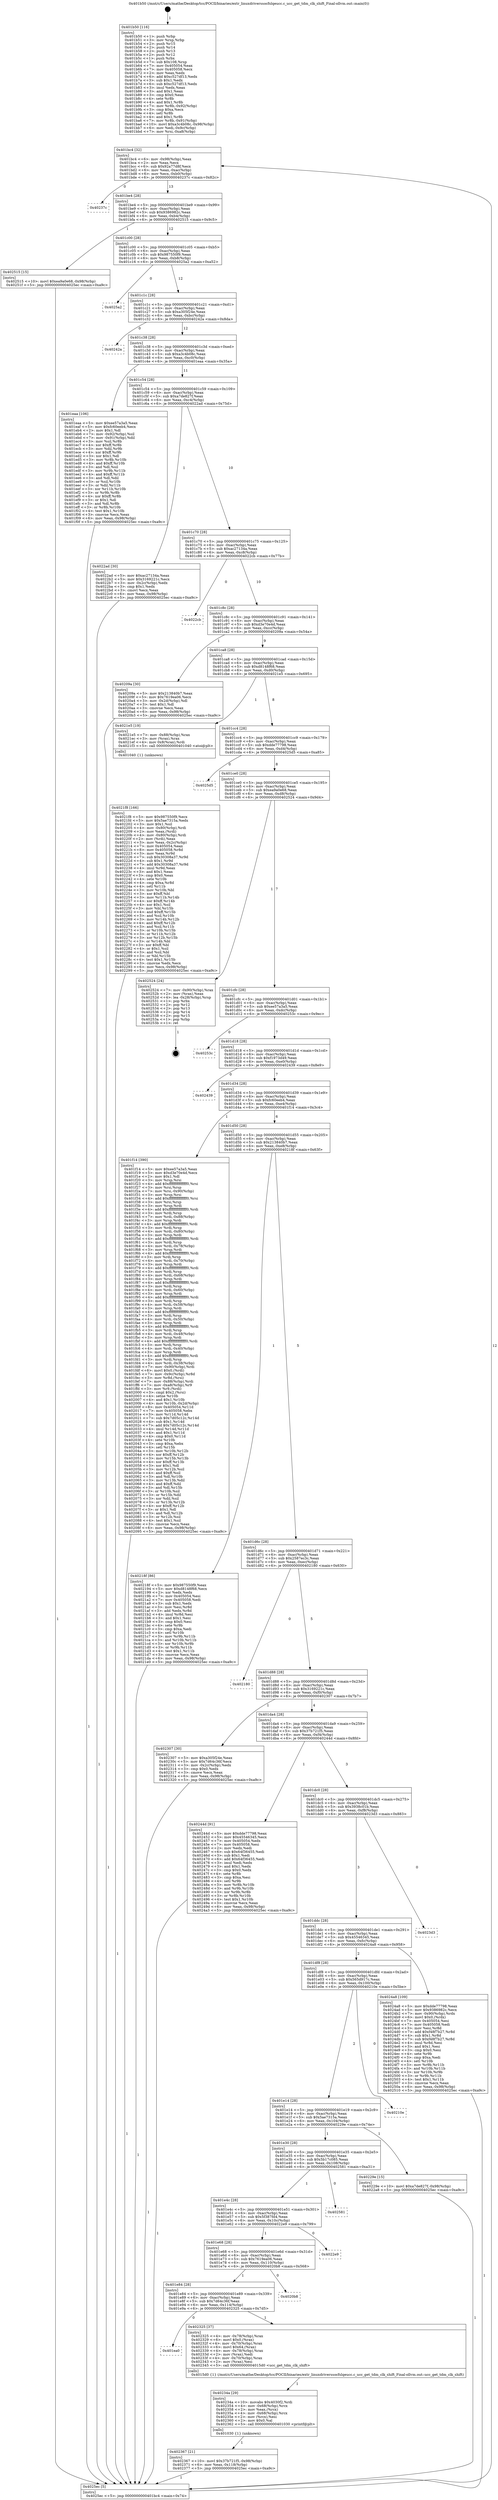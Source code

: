 digraph "0x401b50" {
  label = "0x401b50 (/mnt/c/Users/mathe/Desktop/tcc/POCII/binaries/extr_linuxdriverssocfslqeucc.c_ucc_get_tdm_clk_shift_Final-ollvm.out::main(0))"
  labelloc = "t"
  node[shape=record]

  Entry [label="",width=0.3,height=0.3,shape=circle,fillcolor=black,style=filled]
  "0x401bc4" [label="{
     0x401bc4 [32]\l
     | [instrs]\l
     &nbsp;&nbsp;0x401bc4 \<+6\>: mov -0x98(%rbp),%eax\l
     &nbsp;&nbsp;0x401bca \<+2\>: mov %eax,%ecx\l
     &nbsp;&nbsp;0x401bcc \<+6\>: sub $0x92a77d8f,%ecx\l
     &nbsp;&nbsp;0x401bd2 \<+6\>: mov %eax,-0xac(%rbp)\l
     &nbsp;&nbsp;0x401bd8 \<+6\>: mov %ecx,-0xb0(%rbp)\l
     &nbsp;&nbsp;0x401bde \<+6\>: je 000000000040237c \<main+0x82c\>\l
  }"]
  "0x40237c" [label="{
     0x40237c\l
  }", style=dashed]
  "0x401be4" [label="{
     0x401be4 [28]\l
     | [instrs]\l
     &nbsp;&nbsp;0x401be4 \<+5\>: jmp 0000000000401be9 \<main+0x99\>\l
     &nbsp;&nbsp;0x401be9 \<+6\>: mov -0xac(%rbp),%eax\l
     &nbsp;&nbsp;0x401bef \<+5\>: sub $0x9386982c,%eax\l
     &nbsp;&nbsp;0x401bf4 \<+6\>: mov %eax,-0xb4(%rbp)\l
     &nbsp;&nbsp;0x401bfa \<+6\>: je 0000000000402515 \<main+0x9c5\>\l
  }"]
  Exit [label="",width=0.3,height=0.3,shape=circle,fillcolor=black,style=filled,peripheries=2]
  "0x402515" [label="{
     0x402515 [15]\l
     | [instrs]\l
     &nbsp;&nbsp;0x402515 \<+10\>: movl $0xea9a0e68,-0x98(%rbp)\l
     &nbsp;&nbsp;0x40251f \<+5\>: jmp 00000000004025ec \<main+0xa9c\>\l
  }"]
  "0x401c00" [label="{
     0x401c00 [28]\l
     | [instrs]\l
     &nbsp;&nbsp;0x401c00 \<+5\>: jmp 0000000000401c05 \<main+0xb5\>\l
     &nbsp;&nbsp;0x401c05 \<+6\>: mov -0xac(%rbp),%eax\l
     &nbsp;&nbsp;0x401c0b \<+5\>: sub $0x987550f9,%eax\l
     &nbsp;&nbsp;0x401c10 \<+6\>: mov %eax,-0xb8(%rbp)\l
     &nbsp;&nbsp;0x401c16 \<+6\>: je 00000000004025a2 \<main+0xa52\>\l
  }"]
  "0x402367" [label="{
     0x402367 [21]\l
     | [instrs]\l
     &nbsp;&nbsp;0x402367 \<+10\>: movl $0x37b721f5,-0x98(%rbp)\l
     &nbsp;&nbsp;0x402371 \<+6\>: mov %eax,-0x118(%rbp)\l
     &nbsp;&nbsp;0x402377 \<+5\>: jmp 00000000004025ec \<main+0xa9c\>\l
  }"]
  "0x4025a2" [label="{
     0x4025a2\l
  }", style=dashed]
  "0x401c1c" [label="{
     0x401c1c [28]\l
     | [instrs]\l
     &nbsp;&nbsp;0x401c1c \<+5\>: jmp 0000000000401c21 \<main+0xd1\>\l
     &nbsp;&nbsp;0x401c21 \<+6\>: mov -0xac(%rbp),%eax\l
     &nbsp;&nbsp;0x401c27 \<+5\>: sub $0xa305f24e,%eax\l
     &nbsp;&nbsp;0x401c2c \<+6\>: mov %eax,-0xbc(%rbp)\l
     &nbsp;&nbsp;0x401c32 \<+6\>: je 000000000040242a \<main+0x8da\>\l
  }"]
  "0x40234a" [label="{
     0x40234a [29]\l
     | [instrs]\l
     &nbsp;&nbsp;0x40234a \<+10\>: movabs $0x4030f2,%rdi\l
     &nbsp;&nbsp;0x402354 \<+4\>: mov -0x68(%rbp),%rcx\l
     &nbsp;&nbsp;0x402358 \<+2\>: mov %eax,(%rcx)\l
     &nbsp;&nbsp;0x40235a \<+4\>: mov -0x68(%rbp),%rcx\l
     &nbsp;&nbsp;0x40235e \<+2\>: mov (%rcx),%esi\l
     &nbsp;&nbsp;0x402360 \<+2\>: mov $0x0,%al\l
     &nbsp;&nbsp;0x402362 \<+5\>: call 0000000000401030 \<printf@plt\>\l
     | [calls]\l
     &nbsp;&nbsp;0x401030 \{1\} (unknown)\l
  }"]
  "0x40242a" [label="{
     0x40242a\l
  }", style=dashed]
  "0x401c38" [label="{
     0x401c38 [28]\l
     | [instrs]\l
     &nbsp;&nbsp;0x401c38 \<+5\>: jmp 0000000000401c3d \<main+0xed\>\l
     &nbsp;&nbsp;0x401c3d \<+6\>: mov -0xac(%rbp),%eax\l
     &nbsp;&nbsp;0x401c43 \<+5\>: sub $0xa3c4b08c,%eax\l
     &nbsp;&nbsp;0x401c48 \<+6\>: mov %eax,-0xc0(%rbp)\l
     &nbsp;&nbsp;0x401c4e \<+6\>: je 0000000000401eaa \<main+0x35a\>\l
  }"]
  "0x401ea0" [label="{
     0x401ea0\l
  }", style=dashed]
  "0x401eaa" [label="{
     0x401eaa [106]\l
     | [instrs]\l
     &nbsp;&nbsp;0x401eaa \<+5\>: mov $0xee57a3a5,%eax\l
     &nbsp;&nbsp;0x401eaf \<+5\>: mov $0xfc60eeb4,%ecx\l
     &nbsp;&nbsp;0x401eb4 \<+2\>: mov $0x1,%dl\l
     &nbsp;&nbsp;0x401eb6 \<+7\>: mov -0x92(%rbp),%sil\l
     &nbsp;&nbsp;0x401ebd \<+7\>: mov -0x91(%rbp),%dil\l
     &nbsp;&nbsp;0x401ec4 \<+3\>: mov %sil,%r8b\l
     &nbsp;&nbsp;0x401ec7 \<+4\>: xor $0xff,%r8b\l
     &nbsp;&nbsp;0x401ecb \<+3\>: mov %dil,%r9b\l
     &nbsp;&nbsp;0x401ece \<+4\>: xor $0xff,%r9b\l
     &nbsp;&nbsp;0x401ed2 \<+3\>: xor $0x1,%dl\l
     &nbsp;&nbsp;0x401ed5 \<+3\>: mov %r8b,%r10b\l
     &nbsp;&nbsp;0x401ed8 \<+4\>: and $0xff,%r10b\l
     &nbsp;&nbsp;0x401edc \<+3\>: and %dl,%sil\l
     &nbsp;&nbsp;0x401edf \<+3\>: mov %r9b,%r11b\l
     &nbsp;&nbsp;0x401ee2 \<+4\>: and $0xff,%r11b\l
     &nbsp;&nbsp;0x401ee6 \<+3\>: and %dl,%dil\l
     &nbsp;&nbsp;0x401ee9 \<+3\>: or %sil,%r10b\l
     &nbsp;&nbsp;0x401eec \<+3\>: or %dil,%r11b\l
     &nbsp;&nbsp;0x401eef \<+3\>: xor %r11b,%r10b\l
     &nbsp;&nbsp;0x401ef2 \<+3\>: or %r9b,%r8b\l
     &nbsp;&nbsp;0x401ef5 \<+4\>: xor $0xff,%r8b\l
     &nbsp;&nbsp;0x401ef9 \<+3\>: or $0x1,%dl\l
     &nbsp;&nbsp;0x401efc \<+3\>: and %dl,%r8b\l
     &nbsp;&nbsp;0x401eff \<+3\>: or %r8b,%r10b\l
     &nbsp;&nbsp;0x401f02 \<+4\>: test $0x1,%r10b\l
     &nbsp;&nbsp;0x401f06 \<+3\>: cmovne %ecx,%eax\l
     &nbsp;&nbsp;0x401f09 \<+6\>: mov %eax,-0x98(%rbp)\l
     &nbsp;&nbsp;0x401f0f \<+5\>: jmp 00000000004025ec \<main+0xa9c\>\l
  }"]
  "0x401c54" [label="{
     0x401c54 [28]\l
     | [instrs]\l
     &nbsp;&nbsp;0x401c54 \<+5\>: jmp 0000000000401c59 \<main+0x109\>\l
     &nbsp;&nbsp;0x401c59 \<+6\>: mov -0xac(%rbp),%eax\l
     &nbsp;&nbsp;0x401c5f \<+5\>: sub $0xa7de827f,%eax\l
     &nbsp;&nbsp;0x401c64 \<+6\>: mov %eax,-0xc4(%rbp)\l
     &nbsp;&nbsp;0x401c6a \<+6\>: je 00000000004022ad \<main+0x75d\>\l
  }"]
  "0x4025ec" [label="{
     0x4025ec [5]\l
     | [instrs]\l
     &nbsp;&nbsp;0x4025ec \<+5\>: jmp 0000000000401bc4 \<main+0x74\>\l
  }"]
  "0x401b50" [label="{
     0x401b50 [116]\l
     | [instrs]\l
     &nbsp;&nbsp;0x401b50 \<+1\>: push %rbp\l
     &nbsp;&nbsp;0x401b51 \<+3\>: mov %rsp,%rbp\l
     &nbsp;&nbsp;0x401b54 \<+2\>: push %r15\l
     &nbsp;&nbsp;0x401b56 \<+2\>: push %r14\l
     &nbsp;&nbsp;0x401b58 \<+2\>: push %r13\l
     &nbsp;&nbsp;0x401b5a \<+2\>: push %r12\l
     &nbsp;&nbsp;0x401b5c \<+1\>: push %rbx\l
     &nbsp;&nbsp;0x401b5d \<+7\>: sub $0x108,%rsp\l
     &nbsp;&nbsp;0x401b64 \<+7\>: mov 0x405054,%eax\l
     &nbsp;&nbsp;0x401b6b \<+7\>: mov 0x405058,%ecx\l
     &nbsp;&nbsp;0x401b72 \<+2\>: mov %eax,%edx\l
     &nbsp;&nbsp;0x401b74 \<+6\>: add $0xc527df13,%edx\l
     &nbsp;&nbsp;0x401b7a \<+3\>: sub $0x1,%edx\l
     &nbsp;&nbsp;0x401b7d \<+6\>: sub $0xc527df13,%edx\l
     &nbsp;&nbsp;0x401b83 \<+3\>: imul %edx,%eax\l
     &nbsp;&nbsp;0x401b86 \<+3\>: and $0x1,%eax\l
     &nbsp;&nbsp;0x401b89 \<+3\>: cmp $0x0,%eax\l
     &nbsp;&nbsp;0x401b8c \<+4\>: sete %r8b\l
     &nbsp;&nbsp;0x401b90 \<+4\>: and $0x1,%r8b\l
     &nbsp;&nbsp;0x401b94 \<+7\>: mov %r8b,-0x92(%rbp)\l
     &nbsp;&nbsp;0x401b9b \<+3\>: cmp $0xa,%ecx\l
     &nbsp;&nbsp;0x401b9e \<+4\>: setl %r8b\l
     &nbsp;&nbsp;0x401ba2 \<+4\>: and $0x1,%r8b\l
     &nbsp;&nbsp;0x401ba6 \<+7\>: mov %r8b,-0x91(%rbp)\l
     &nbsp;&nbsp;0x401bad \<+10\>: movl $0xa3c4b08c,-0x98(%rbp)\l
     &nbsp;&nbsp;0x401bb7 \<+6\>: mov %edi,-0x9c(%rbp)\l
     &nbsp;&nbsp;0x401bbd \<+7\>: mov %rsi,-0xa8(%rbp)\l
  }"]
  "0x402325" [label="{
     0x402325 [37]\l
     | [instrs]\l
     &nbsp;&nbsp;0x402325 \<+4\>: mov -0x78(%rbp),%rax\l
     &nbsp;&nbsp;0x402329 \<+6\>: movl $0x0,(%rax)\l
     &nbsp;&nbsp;0x40232f \<+4\>: mov -0x70(%rbp),%rax\l
     &nbsp;&nbsp;0x402333 \<+6\>: movl $0x64,(%rax)\l
     &nbsp;&nbsp;0x402339 \<+4\>: mov -0x78(%rbp),%rax\l
     &nbsp;&nbsp;0x40233d \<+2\>: mov (%rax),%edi\l
     &nbsp;&nbsp;0x40233f \<+4\>: mov -0x70(%rbp),%rax\l
     &nbsp;&nbsp;0x402343 \<+2\>: mov (%rax),%esi\l
     &nbsp;&nbsp;0x402345 \<+5\>: call 00000000004015d0 \<ucc_get_tdm_clk_shift\>\l
     | [calls]\l
     &nbsp;&nbsp;0x4015d0 \{1\} (/mnt/c/Users/mathe/Desktop/tcc/POCII/binaries/extr_linuxdriverssocfslqeucc.c_ucc_get_tdm_clk_shift_Final-ollvm.out::ucc_get_tdm_clk_shift)\l
  }"]
  "0x4022ad" [label="{
     0x4022ad [30]\l
     | [instrs]\l
     &nbsp;&nbsp;0x4022ad \<+5\>: mov $0xac27134a,%eax\l
     &nbsp;&nbsp;0x4022b2 \<+5\>: mov $0x3169221c,%ecx\l
     &nbsp;&nbsp;0x4022b7 \<+3\>: mov -0x2c(%rbp),%edx\l
     &nbsp;&nbsp;0x4022ba \<+3\>: cmp $0x1,%edx\l
     &nbsp;&nbsp;0x4022bd \<+3\>: cmovl %ecx,%eax\l
     &nbsp;&nbsp;0x4022c0 \<+6\>: mov %eax,-0x98(%rbp)\l
     &nbsp;&nbsp;0x4022c6 \<+5\>: jmp 00000000004025ec \<main+0xa9c\>\l
  }"]
  "0x401c70" [label="{
     0x401c70 [28]\l
     | [instrs]\l
     &nbsp;&nbsp;0x401c70 \<+5\>: jmp 0000000000401c75 \<main+0x125\>\l
     &nbsp;&nbsp;0x401c75 \<+6\>: mov -0xac(%rbp),%eax\l
     &nbsp;&nbsp;0x401c7b \<+5\>: sub $0xac27134a,%eax\l
     &nbsp;&nbsp;0x401c80 \<+6\>: mov %eax,-0xc8(%rbp)\l
     &nbsp;&nbsp;0x401c86 \<+6\>: je 00000000004022cb \<main+0x77b\>\l
  }"]
  "0x401e84" [label="{
     0x401e84 [28]\l
     | [instrs]\l
     &nbsp;&nbsp;0x401e84 \<+5\>: jmp 0000000000401e89 \<main+0x339\>\l
     &nbsp;&nbsp;0x401e89 \<+6\>: mov -0xac(%rbp),%eax\l
     &nbsp;&nbsp;0x401e8f \<+5\>: sub $0x7d64c36f,%eax\l
     &nbsp;&nbsp;0x401e94 \<+6\>: mov %eax,-0x114(%rbp)\l
     &nbsp;&nbsp;0x401e9a \<+6\>: je 0000000000402325 \<main+0x7d5\>\l
  }"]
  "0x4022cb" [label="{
     0x4022cb\l
  }", style=dashed]
  "0x401c8c" [label="{
     0x401c8c [28]\l
     | [instrs]\l
     &nbsp;&nbsp;0x401c8c \<+5\>: jmp 0000000000401c91 \<main+0x141\>\l
     &nbsp;&nbsp;0x401c91 \<+6\>: mov -0xac(%rbp),%eax\l
     &nbsp;&nbsp;0x401c97 \<+5\>: sub $0xd3e70e4d,%eax\l
     &nbsp;&nbsp;0x401c9c \<+6\>: mov %eax,-0xcc(%rbp)\l
     &nbsp;&nbsp;0x401ca2 \<+6\>: je 000000000040209a \<main+0x54a\>\l
  }"]
  "0x4020b8" [label="{
     0x4020b8\l
  }", style=dashed]
  "0x40209a" [label="{
     0x40209a [30]\l
     | [instrs]\l
     &nbsp;&nbsp;0x40209a \<+5\>: mov $0x213840b7,%eax\l
     &nbsp;&nbsp;0x40209f \<+5\>: mov $0x7619ea06,%ecx\l
     &nbsp;&nbsp;0x4020a4 \<+3\>: mov -0x2d(%rbp),%dl\l
     &nbsp;&nbsp;0x4020a7 \<+3\>: test $0x1,%dl\l
     &nbsp;&nbsp;0x4020aa \<+3\>: cmovne %ecx,%eax\l
     &nbsp;&nbsp;0x4020ad \<+6\>: mov %eax,-0x98(%rbp)\l
     &nbsp;&nbsp;0x4020b3 \<+5\>: jmp 00000000004025ec \<main+0xa9c\>\l
  }"]
  "0x401ca8" [label="{
     0x401ca8 [28]\l
     | [instrs]\l
     &nbsp;&nbsp;0x401ca8 \<+5\>: jmp 0000000000401cad \<main+0x15d\>\l
     &nbsp;&nbsp;0x401cad \<+6\>: mov -0xac(%rbp),%eax\l
     &nbsp;&nbsp;0x401cb3 \<+5\>: sub $0xd8148f68,%eax\l
     &nbsp;&nbsp;0x401cb8 \<+6\>: mov %eax,-0xd0(%rbp)\l
     &nbsp;&nbsp;0x401cbe \<+6\>: je 00000000004021e5 \<main+0x695\>\l
  }"]
  "0x401e68" [label="{
     0x401e68 [28]\l
     | [instrs]\l
     &nbsp;&nbsp;0x401e68 \<+5\>: jmp 0000000000401e6d \<main+0x31d\>\l
     &nbsp;&nbsp;0x401e6d \<+6\>: mov -0xac(%rbp),%eax\l
     &nbsp;&nbsp;0x401e73 \<+5\>: sub $0x7619ea06,%eax\l
     &nbsp;&nbsp;0x401e78 \<+6\>: mov %eax,-0x110(%rbp)\l
     &nbsp;&nbsp;0x401e7e \<+6\>: je 00000000004020b8 \<main+0x568\>\l
  }"]
  "0x4021e5" [label="{
     0x4021e5 [19]\l
     | [instrs]\l
     &nbsp;&nbsp;0x4021e5 \<+7\>: mov -0x88(%rbp),%rax\l
     &nbsp;&nbsp;0x4021ec \<+3\>: mov (%rax),%rax\l
     &nbsp;&nbsp;0x4021ef \<+4\>: mov 0x8(%rax),%rdi\l
     &nbsp;&nbsp;0x4021f3 \<+5\>: call 0000000000401040 \<atoi@plt\>\l
     | [calls]\l
     &nbsp;&nbsp;0x401040 \{1\} (unknown)\l
  }"]
  "0x401cc4" [label="{
     0x401cc4 [28]\l
     | [instrs]\l
     &nbsp;&nbsp;0x401cc4 \<+5\>: jmp 0000000000401cc9 \<main+0x179\>\l
     &nbsp;&nbsp;0x401cc9 \<+6\>: mov -0xac(%rbp),%eax\l
     &nbsp;&nbsp;0x401ccf \<+5\>: sub $0xdde77798,%eax\l
     &nbsp;&nbsp;0x401cd4 \<+6\>: mov %eax,-0xd4(%rbp)\l
     &nbsp;&nbsp;0x401cda \<+6\>: je 00000000004025d5 \<main+0xa85\>\l
  }"]
  "0x4022e9" [label="{
     0x4022e9\l
  }", style=dashed]
  "0x4025d5" [label="{
     0x4025d5\l
  }", style=dashed]
  "0x401ce0" [label="{
     0x401ce0 [28]\l
     | [instrs]\l
     &nbsp;&nbsp;0x401ce0 \<+5\>: jmp 0000000000401ce5 \<main+0x195\>\l
     &nbsp;&nbsp;0x401ce5 \<+6\>: mov -0xac(%rbp),%eax\l
     &nbsp;&nbsp;0x401ceb \<+5\>: sub $0xea9a0e68,%eax\l
     &nbsp;&nbsp;0x401cf0 \<+6\>: mov %eax,-0xd8(%rbp)\l
     &nbsp;&nbsp;0x401cf6 \<+6\>: je 0000000000402524 \<main+0x9d4\>\l
  }"]
  "0x401e4c" [label="{
     0x401e4c [28]\l
     | [instrs]\l
     &nbsp;&nbsp;0x401e4c \<+5\>: jmp 0000000000401e51 \<main+0x301\>\l
     &nbsp;&nbsp;0x401e51 \<+6\>: mov -0xac(%rbp),%eax\l
     &nbsp;&nbsp;0x401e57 \<+5\>: sub $0x5f387fd4,%eax\l
     &nbsp;&nbsp;0x401e5c \<+6\>: mov %eax,-0x10c(%rbp)\l
     &nbsp;&nbsp;0x401e62 \<+6\>: je 00000000004022e9 \<main+0x799\>\l
  }"]
  "0x402524" [label="{
     0x402524 [24]\l
     | [instrs]\l
     &nbsp;&nbsp;0x402524 \<+7\>: mov -0x90(%rbp),%rax\l
     &nbsp;&nbsp;0x40252b \<+2\>: mov (%rax),%eax\l
     &nbsp;&nbsp;0x40252d \<+4\>: lea -0x28(%rbp),%rsp\l
     &nbsp;&nbsp;0x402531 \<+1\>: pop %rbx\l
     &nbsp;&nbsp;0x402532 \<+2\>: pop %r12\l
     &nbsp;&nbsp;0x402534 \<+2\>: pop %r13\l
     &nbsp;&nbsp;0x402536 \<+2\>: pop %r14\l
     &nbsp;&nbsp;0x402538 \<+2\>: pop %r15\l
     &nbsp;&nbsp;0x40253a \<+1\>: pop %rbp\l
     &nbsp;&nbsp;0x40253b \<+1\>: ret\l
  }"]
  "0x401cfc" [label="{
     0x401cfc [28]\l
     | [instrs]\l
     &nbsp;&nbsp;0x401cfc \<+5\>: jmp 0000000000401d01 \<main+0x1b1\>\l
     &nbsp;&nbsp;0x401d01 \<+6\>: mov -0xac(%rbp),%eax\l
     &nbsp;&nbsp;0x401d07 \<+5\>: sub $0xee57a3a5,%eax\l
     &nbsp;&nbsp;0x401d0c \<+6\>: mov %eax,-0xdc(%rbp)\l
     &nbsp;&nbsp;0x401d12 \<+6\>: je 000000000040253c \<main+0x9ec\>\l
  }"]
  "0x402581" [label="{
     0x402581\l
  }", style=dashed]
  "0x40253c" [label="{
     0x40253c\l
  }", style=dashed]
  "0x401d18" [label="{
     0x401d18 [28]\l
     | [instrs]\l
     &nbsp;&nbsp;0x401d18 \<+5\>: jmp 0000000000401d1d \<main+0x1cd\>\l
     &nbsp;&nbsp;0x401d1d \<+6\>: mov -0xac(%rbp),%eax\l
     &nbsp;&nbsp;0x401d23 \<+5\>: sub $0xf1973d49,%eax\l
     &nbsp;&nbsp;0x401d28 \<+6\>: mov %eax,-0xe0(%rbp)\l
     &nbsp;&nbsp;0x401d2e \<+6\>: je 0000000000402439 \<main+0x8e9\>\l
  }"]
  "0x401e30" [label="{
     0x401e30 [28]\l
     | [instrs]\l
     &nbsp;&nbsp;0x401e30 \<+5\>: jmp 0000000000401e35 \<main+0x2e5\>\l
     &nbsp;&nbsp;0x401e35 \<+6\>: mov -0xac(%rbp),%eax\l
     &nbsp;&nbsp;0x401e3b \<+5\>: sub $0x5b17c085,%eax\l
     &nbsp;&nbsp;0x401e40 \<+6\>: mov %eax,-0x108(%rbp)\l
     &nbsp;&nbsp;0x401e46 \<+6\>: je 0000000000402581 \<main+0xa31\>\l
  }"]
  "0x402439" [label="{
     0x402439\l
  }", style=dashed]
  "0x401d34" [label="{
     0x401d34 [28]\l
     | [instrs]\l
     &nbsp;&nbsp;0x401d34 \<+5\>: jmp 0000000000401d39 \<main+0x1e9\>\l
     &nbsp;&nbsp;0x401d39 \<+6\>: mov -0xac(%rbp),%eax\l
     &nbsp;&nbsp;0x401d3f \<+5\>: sub $0xfc60eeb4,%eax\l
     &nbsp;&nbsp;0x401d44 \<+6\>: mov %eax,-0xe4(%rbp)\l
     &nbsp;&nbsp;0x401d4a \<+6\>: je 0000000000401f14 \<main+0x3c4\>\l
  }"]
  "0x40229e" [label="{
     0x40229e [15]\l
     | [instrs]\l
     &nbsp;&nbsp;0x40229e \<+10\>: movl $0xa7de827f,-0x98(%rbp)\l
     &nbsp;&nbsp;0x4022a8 \<+5\>: jmp 00000000004025ec \<main+0xa9c\>\l
  }"]
  "0x401f14" [label="{
     0x401f14 [390]\l
     | [instrs]\l
     &nbsp;&nbsp;0x401f14 \<+5\>: mov $0xee57a3a5,%eax\l
     &nbsp;&nbsp;0x401f19 \<+5\>: mov $0xd3e70e4d,%ecx\l
     &nbsp;&nbsp;0x401f1e \<+2\>: mov $0x1,%dl\l
     &nbsp;&nbsp;0x401f20 \<+3\>: mov %rsp,%rsi\l
     &nbsp;&nbsp;0x401f23 \<+4\>: add $0xfffffffffffffff0,%rsi\l
     &nbsp;&nbsp;0x401f27 \<+3\>: mov %rsi,%rsp\l
     &nbsp;&nbsp;0x401f2a \<+7\>: mov %rsi,-0x90(%rbp)\l
     &nbsp;&nbsp;0x401f31 \<+3\>: mov %rsp,%rsi\l
     &nbsp;&nbsp;0x401f34 \<+4\>: add $0xfffffffffffffff0,%rsi\l
     &nbsp;&nbsp;0x401f38 \<+3\>: mov %rsi,%rsp\l
     &nbsp;&nbsp;0x401f3b \<+3\>: mov %rsp,%rdi\l
     &nbsp;&nbsp;0x401f3e \<+4\>: add $0xfffffffffffffff0,%rdi\l
     &nbsp;&nbsp;0x401f42 \<+3\>: mov %rdi,%rsp\l
     &nbsp;&nbsp;0x401f45 \<+7\>: mov %rdi,-0x88(%rbp)\l
     &nbsp;&nbsp;0x401f4c \<+3\>: mov %rsp,%rdi\l
     &nbsp;&nbsp;0x401f4f \<+4\>: add $0xfffffffffffffff0,%rdi\l
     &nbsp;&nbsp;0x401f53 \<+3\>: mov %rdi,%rsp\l
     &nbsp;&nbsp;0x401f56 \<+4\>: mov %rdi,-0x80(%rbp)\l
     &nbsp;&nbsp;0x401f5a \<+3\>: mov %rsp,%rdi\l
     &nbsp;&nbsp;0x401f5d \<+4\>: add $0xfffffffffffffff0,%rdi\l
     &nbsp;&nbsp;0x401f61 \<+3\>: mov %rdi,%rsp\l
     &nbsp;&nbsp;0x401f64 \<+4\>: mov %rdi,-0x78(%rbp)\l
     &nbsp;&nbsp;0x401f68 \<+3\>: mov %rsp,%rdi\l
     &nbsp;&nbsp;0x401f6b \<+4\>: add $0xfffffffffffffff0,%rdi\l
     &nbsp;&nbsp;0x401f6f \<+3\>: mov %rdi,%rsp\l
     &nbsp;&nbsp;0x401f72 \<+4\>: mov %rdi,-0x70(%rbp)\l
     &nbsp;&nbsp;0x401f76 \<+3\>: mov %rsp,%rdi\l
     &nbsp;&nbsp;0x401f79 \<+4\>: add $0xfffffffffffffff0,%rdi\l
     &nbsp;&nbsp;0x401f7d \<+3\>: mov %rdi,%rsp\l
     &nbsp;&nbsp;0x401f80 \<+4\>: mov %rdi,-0x68(%rbp)\l
     &nbsp;&nbsp;0x401f84 \<+3\>: mov %rsp,%rdi\l
     &nbsp;&nbsp;0x401f87 \<+4\>: add $0xfffffffffffffff0,%rdi\l
     &nbsp;&nbsp;0x401f8b \<+3\>: mov %rdi,%rsp\l
     &nbsp;&nbsp;0x401f8e \<+4\>: mov %rdi,-0x60(%rbp)\l
     &nbsp;&nbsp;0x401f92 \<+3\>: mov %rsp,%rdi\l
     &nbsp;&nbsp;0x401f95 \<+4\>: add $0xfffffffffffffff0,%rdi\l
     &nbsp;&nbsp;0x401f99 \<+3\>: mov %rdi,%rsp\l
     &nbsp;&nbsp;0x401f9c \<+4\>: mov %rdi,-0x58(%rbp)\l
     &nbsp;&nbsp;0x401fa0 \<+3\>: mov %rsp,%rdi\l
     &nbsp;&nbsp;0x401fa3 \<+4\>: add $0xfffffffffffffff0,%rdi\l
     &nbsp;&nbsp;0x401fa7 \<+3\>: mov %rdi,%rsp\l
     &nbsp;&nbsp;0x401faa \<+4\>: mov %rdi,-0x50(%rbp)\l
     &nbsp;&nbsp;0x401fae \<+3\>: mov %rsp,%rdi\l
     &nbsp;&nbsp;0x401fb1 \<+4\>: add $0xfffffffffffffff0,%rdi\l
     &nbsp;&nbsp;0x401fb5 \<+3\>: mov %rdi,%rsp\l
     &nbsp;&nbsp;0x401fb8 \<+4\>: mov %rdi,-0x48(%rbp)\l
     &nbsp;&nbsp;0x401fbc \<+3\>: mov %rsp,%rdi\l
     &nbsp;&nbsp;0x401fbf \<+4\>: add $0xfffffffffffffff0,%rdi\l
     &nbsp;&nbsp;0x401fc3 \<+3\>: mov %rdi,%rsp\l
     &nbsp;&nbsp;0x401fc6 \<+4\>: mov %rdi,-0x40(%rbp)\l
     &nbsp;&nbsp;0x401fca \<+3\>: mov %rsp,%rdi\l
     &nbsp;&nbsp;0x401fcd \<+4\>: add $0xfffffffffffffff0,%rdi\l
     &nbsp;&nbsp;0x401fd1 \<+3\>: mov %rdi,%rsp\l
     &nbsp;&nbsp;0x401fd4 \<+4\>: mov %rdi,-0x38(%rbp)\l
     &nbsp;&nbsp;0x401fd8 \<+7\>: mov -0x90(%rbp),%rdi\l
     &nbsp;&nbsp;0x401fdf \<+6\>: movl $0x0,(%rdi)\l
     &nbsp;&nbsp;0x401fe5 \<+7\>: mov -0x9c(%rbp),%r8d\l
     &nbsp;&nbsp;0x401fec \<+3\>: mov %r8d,(%rsi)\l
     &nbsp;&nbsp;0x401fef \<+7\>: mov -0x88(%rbp),%rdi\l
     &nbsp;&nbsp;0x401ff6 \<+7\>: mov -0xa8(%rbp),%r9\l
     &nbsp;&nbsp;0x401ffd \<+3\>: mov %r9,(%rdi)\l
     &nbsp;&nbsp;0x402000 \<+3\>: cmpl $0x2,(%rsi)\l
     &nbsp;&nbsp;0x402003 \<+4\>: setne %r10b\l
     &nbsp;&nbsp;0x402007 \<+4\>: and $0x1,%r10b\l
     &nbsp;&nbsp;0x40200b \<+4\>: mov %r10b,-0x2d(%rbp)\l
     &nbsp;&nbsp;0x40200f \<+8\>: mov 0x405054,%r11d\l
     &nbsp;&nbsp;0x402017 \<+7\>: mov 0x405058,%ebx\l
     &nbsp;&nbsp;0x40201e \<+3\>: mov %r11d,%r14d\l
     &nbsp;&nbsp;0x402021 \<+7\>: sub $0x7d05c12c,%r14d\l
     &nbsp;&nbsp;0x402028 \<+4\>: sub $0x1,%r14d\l
     &nbsp;&nbsp;0x40202c \<+7\>: add $0x7d05c12c,%r14d\l
     &nbsp;&nbsp;0x402033 \<+4\>: imul %r14d,%r11d\l
     &nbsp;&nbsp;0x402037 \<+4\>: and $0x1,%r11d\l
     &nbsp;&nbsp;0x40203b \<+4\>: cmp $0x0,%r11d\l
     &nbsp;&nbsp;0x40203f \<+4\>: sete %r10b\l
     &nbsp;&nbsp;0x402043 \<+3\>: cmp $0xa,%ebx\l
     &nbsp;&nbsp;0x402046 \<+4\>: setl %r15b\l
     &nbsp;&nbsp;0x40204a \<+3\>: mov %r10b,%r12b\l
     &nbsp;&nbsp;0x40204d \<+4\>: xor $0xff,%r12b\l
     &nbsp;&nbsp;0x402051 \<+3\>: mov %r15b,%r13b\l
     &nbsp;&nbsp;0x402054 \<+4\>: xor $0xff,%r13b\l
     &nbsp;&nbsp;0x402058 \<+3\>: xor $0x1,%dl\l
     &nbsp;&nbsp;0x40205b \<+3\>: mov %r12b,%sil\l
     &nbsp;&nbsp;0x40205e \<+4\>: and $0xff,%sil\l
     &nbsp;&nbsp;0x402062 \<+3\>: and %dl,%r10b\l
     &nbsp;&nbsp;0x402065 \<+3\>: mov %r13b,%dil\l
     &nbsp;&nbsp;0x402068 \<+4\>: and $0xff,%dil\l
     &nbsp;&nbsp;0x40206c \<+3\>: and %dl,%r15b\l
     &nbsp;&nbsp;0x40206f \<+3\>: or %r10b,%sil\l
     &nbsp;&nbsp;0x402072 \<+3\>: or %r15b,%dil\l
     &nbsp;&nbsp;0x402075 \<+3\>: xor %dil,%sil\l
     &nbsp;&nbsp;0x402078 \<+3\>: or %r13b,%r12b\l
     &nbsp;&nbsp;0x40207b \<+4\>: xor $0xff,%r12b\l
     &nbsp;&nbsp;0x40207f \<+3\>: or $0x1,%dl\l
     &nbsp;&nbsp;0x402082 \<+3\>: and %dl,%r12b\l
     &nbsp;&nbsp;0x402085 \<+3\>: or %r12b,%sil\l
     &nbsp;&nbsp;0x402088 \<+4\>: test $0x1,%sil\l
     &nbsp;&nbsp;0x40208c \<+3\>: cmovne %ecx,%eax\l
     &nbsp;&nbsp;0x40208f \<+6\>: mov %eax,-0x98(%rbp)\l
     &nbsp;&nbsp;0x402095 \<+5\>: jmp 00000000004025ec \<main+0xa9c\>\l
  }"]
  "0x401d50" [label="{
     0x401d50 [28]\l
     | [instrs]\l
     &nbsp;&nbsp;0x401d50 \<+5\>: jmp 0000000000401d55 \<main+0x205\>\l
     &nbsp;&nbsp;0x401d55 \<+6\>: mov -0xac(%rbp),%eax\l
     &nbsp;&nbsp;0x401d5b \<+5\>: sub $0x213840b7,%eax\l
     &nbsp;&nbsp;0x401d60 \<+6\>: mov %eax,-0xe8(%rbp)\l
     &nbsp;&nbsp;0x401d66 \<+6\>: je 000000000040218f \<main+0x63f\>\l
  }"]
  "0x401e14" [label="{
     0x401e14 [28]\l
     | [instrs]\l
     &nbsp;&nbsp;0x401e14 \<+5\>: jmp 0000000000401e19 \<main+0x2c9\>\l
     &nbsp;&nbsp;0x401e19 \<+6\>: mov -0xac(%rbp),%eax\l
     &nbsp;&nbsp;0x401e1f \<+5\>: sub $0x5ae7315a,%eax\l
     &nbsp;&nbsp;0x401e24 \<+6\>: mov %eax,-0x104(%rbp)\l
     &nbsp;&nbsp;0x401e2a \<+6\>: je 000000000040229e \<main+0x74e\>\l
  }"]
  "0x40210e" [label="{
     0x40210e\l
  }", style=dashed]
  "0x40218f" [label="{
     0x40218f [86]\l
     | [instrs]\l
     &nbsp;&nbsp;0x40218f \<+5\>: mov $0x987550f9,%eax\l
     &nbsp;&nbsp;0x402194 \<+5\>: mov $0xd8148f68,%ecx\l
     &nbsp;&nbsp;0x402199 \<+2\>: xor %edx,%edx\l
     &nbsp;&nbsp;0x40219b \<+7\>: mov 0x405054,%esi\l
     &nbsp;&nbsp;0x4021a2 \<+7\>: mov 0x405058,%edi\l
     &nbsp;&nbsp;0x4021a9 \<+3\>: sub $0x1,%edx\l
     &nbsp;&nbsp;0x4021ac \<+3\>: mov %esi,%r8d\l
     &nbsp;&nbsp;0x4021af \<+3\>: add %edx,%r8d\l
     &nbsp;&nbsp;0x4021b2 \<+4\>: imul %r8d,%esi\l
     &nbsp;&nbsp;0x4021b6 \<+3\>: and $0x1,%esi\l
     &nbsp;&nbsp;0x4021b9 \<+3\>: cmp $0x0,%esi\l
     &nbsp;&nbsp;0x4021bc \<+4\>: sete %r9b\l
     &nbsp;&nbsp;0x4021c0 \<+3\>: cmp $0xa,%edi\l
     &nbsp;&nbsp;0x4021c3 \<+4\>: setl %r10b\l
     &nbsp;&nbsp;0x4021c7 \<+3\>: mov %r9b,%r11b\l
     &nbsp;&nbsp;0x4021ca \<+3\>: and %r10b,%r11b\l
     &nbsp;&nbsp;0x4021cd \<+3\>: xor %r10b,%r9b\l
     &nbsp;&nbsp;0x4021d0 \<+3\>: or %r9b,%r11b\l
     &nbsp;&nbsp;0x4021d3 \<+4\>: test $0x1,%r11b\l
     &nbsp;&nbsp;0x4021d7 \<+3\>: cmovne %ecx,%eax\l
     &nbsp;&nbsp;0x4021da \<+6\>: mov %eax,-0x98(%rbp)\l
     &nbsp;&nbsp;0x4021e0 \<+5\>: jmp 00000000004025ec \<main+0xa9c\>\l
  }"]
  "0x401d6c" [label="{
     0x401d6c [28]\l
     | [instrs]\l
     &nbsp;&nbsp;0x401d6c \<+5\>: jmp 0000000000401d71 \<main+0x221\>\l
     &nbsp;&nbsp;0x401d71 \<+6\>: mov -0xac(%rbp),%eax\l
     &nbsp;&nbsp;0x401d77 \<+5\>: sub $0x2587ec3c,%eax\l
     &nbsp;&nbsp;0x401d7c \<+6\>: mov %eax,-0xec(%rbp)\l
     &nbsp;&nbsp;0x401d82 \<+6\>: je 0000000000402180 \<main+0x630\>\l
  }"]
  "0x4021f8" [label="{
     0x4021f8 [166]\l
     | [instrs]\l
     &nbsp;&nbsp;0x4021f8 \<+5\>: mov $0x987550f9,%ecx\l
     &nbsp;&nbsp;0x4021fd \<+5\>: mov $0x5ae7315a,%edx\l
     &nbsp;&nbsp;0x402202 \<+3\>: mov $0x1,%sil\l
     &nbsp;&nbsp;0x402205 \<+4\>: mov -0x80(%rbp),%rdi\l
     &nbsp;&nbsp;0x402209 \<+2\>: mov %eax,(%rdi)\l
     &nbsp;&nbsp;0x40220b \<+4\>: mov -0x80(%rbp),%rdi\l
     &nbsp;&nbsp;0x40220f \<+2\>: mov (%rdi),%eax\l
     &nbsp;&nbsp;0x402211 \<+3\>: mov %eax,-0x2c(%rbp)\l
     &nbsp;&nbsp;0x402214 \<+7\>: mov 0x405054,%eax\l
     &nbsp;&nbsp;0x40221b \<+8\>: mov 0x405058,%r8d\l
     &nbsp;&nbsp;0x402223 \<+3\>: mov %eax,%r9d\l
     &nbsp;&nbsp;0x402226 \<+7\>: sub $0x30308a37,%r9d\l
     &nbsp;&nbsp;0x40222d \<+4\>: sub $0x1,%r9d\l
     &nbsp;&nbsp;0x402231 \<+7\>: add $0x30308a37,%r9d\l
     &nbsp;&nbsp;0x402238 \<+4\>: imul %r9d,%eax\l
     &nbsp;&nbsp;0x40223c \<+3\>: and $0x1,%eax\l
     &nbsp;&nbsp;0x40223f \<+3\>: cmp $0x0,%eax\l
     &nbsp;&nbsp;0x402242 \<+4\>: sete %r10b\l
     &nbsp;&nbsp;0x402246 \<+4\>: cmp $0xa,%r8d\l
     &nbsp;&nbsp;0x40224a \<+4\>: setl %r11b\l
     &nbsp;&nbsp;0x40224e \<+3\>: mov %r10b,%bl\l
     &nbsp;&nbsp;0x402251 \<+3\>: xor $0xff,%bl\l
     &nbsp;&nbsp;0x402254 \<+3\>: mov %r11b,%r14b\l
     &nbsp;&nbsp;0x402257 \<+4\>: xor $0xff,%r14b\l
     &nbsp;&nbsp;0x40225b \<+4\>: xor $0x1,%sil\l
     &nbsp;&nbsp;0x40225f \<+3\>: mov %bl,%r15b\l
     &nbsp;&nbsp;0x402262 \<+4\>: and $0xff,%r15b\l
     &nbsp;&nbsp;0x402266 \<+3\>: and %sil,%r10b\l
     &nbsp;&nbsp;0x402269 \<+3\>: mov %r14b,%r12b\l
     &nbsp;&nbsp;0x40226c \<+4\>: and $0xff,%r12b\l
     &nbsp;&nbsp;0x402270 \<+3\>: and %sil,%r11b\l
     &nbsp;&nbsp;0x402273 \<+3\>: or %r10b,%r15b\l
     &nbsp;&nbsp;0x402276 \<+3\>: or %r11b,%r12b\l
     &nbsp;&nbsp;0x402279 \<+3\>: xor %r12b,%r15b\l
     &nbsp;&nbsp;0x40227c \<+3\>: or %r14b,%bl\l
     &nbsp;&nbsp;0x40227f \<+3\>: xor $0xff,%bl\l
     &nbsp;&nbsp;0x402282 \<+4\>: or $0x1,%sil\l
     &nbsp;&nbsp;0x402286 \<+3\>: and %sil,%bl\l
     &nbsp;&nbsp;0x402289 \<+3\>: or %bl,%r15b\l
     &nbsp;&nbsp;0x40228c \<+4\>: test $0x1,%r15b\l
     &nbsp;&nbsp;0x402290 \<+3\>: cmovne %edx,%ecx\l
     &nbsp;&nbsp;0x402293 \<+6\>: mov %ecx,-0x98(%rbp)\l
     &nbsp;&nbsp;0x402299 \<+5\>: jmp 00000000004025ec \<main+0xa9c\>\l
  }"]
  "0x401df8" [label="{
     0x401df8 [28]\l
     | [instrs]\l
     &nbsp;&nbsp;0x401df8 \<+5\>: jmp 0000000000401dfd \<main+0x2ad\>\l
     &nbsp;&nbsp;0x401dfd \<+6\>: mov -0xac(%rbp),%eax\l
     &nbsp;&nbsp;0x401e03 \<+5\>: sub $0x565d917c,%eax\l
     &nbsp;&nbsp;0x401e08 \<+6\>: mov %eax,-0x100(%rbp)\l
     &nbsp;&nbsp;0x401e0e \<+6\>: je 000000000040210e \<main+0x5be\>\l
  }"]
  "0x402180" [label="{
     0x402180\l
  }", style=dashed]
  "0x401d88" [label="{
     0x401d88 [28]\l
     | [instrs]\l
     &nbsp;&nbsp;0x401d88 \<+5\>: jmp 0000000000401d8d \<main+0x23d\>\l
     &nbsp;&nbsp;0x401d8d \<+6\>: mov -0xac(%rbp),%eax\l
     &nbsp;&nbsp;0x401d93 \<+5\>: sub $0x3169221c,%eax\l
     &nbsp;&nbsp;0x401d98 \<+6\>: mov %eax,-0xf0(%rbp)\l
     &nbsp;&nbsp;0x401d9e \<+6\>: je 0000000000402307 \<main+0x7b7\>\l
  }"]
  "0x4024a8" [label="{
     0x4024a8 [109]\l
     | [instrs]\l
     &nbsp;&nbsp;0x4024a8 \<+5\>: mov $0xdde77798,%eax\l
     &nbsp;&nbsp;0x4024ad \<+5\>: mov $0x9386982c,%ecx\l
     &nbsp;&nbsp;0x4024b2 \<+7\>: mov -0x90(%rbp),%rdx\l
     &nbsp;&nbsp;0x4024b9 \<+6\>: movl $0x0,(%rdx)\l
     &nbsp;&nbsp;0x4024bf \<+7\>: mov 0x405054,%esi\l
     &nbsp;&nbsp;0x4024c6 \<+7\>: mov 0x405058,%edi\l
     &nbsp;&nbsp;0x4024cd \<+3\>: mov %esi,%r8d\l
     &nbsp;&nbsp;0x4024d0 \<+7\>: add $0xf48f7b27,%r8d\l
     &nbsp;&nbsp;0x4024d7 \<+4\>: sub $0x1,%r8d\l
     &nbsp;&nbsp;0x4024db \<+7\>: sub $0xf48f7b27,%r8d\l
     &nbsp;&nbsp;0x4024e2 \<+4\>: imul %r8d,%esi\l
     &nbsp;&nbsp;0x4024e6 \<+3\>: and $0x1,%esi\l
     &nbsp;&nbsp;0x4024e9 \<+3\>: cmp $0x0,%esi\l
     &nbsp;&nbsp;0x4024ec \<+4\>: sete %r9b\l
     &nbsp;&nbsp;0x4024f0 \<+3\>: cmp $0xa,%edi\l
     &nbsp;&nbsp;0x4024f3 \<+4\>: setl %r10b\l
     &nbsp;&nbsp;0x4024f7 \<+3\>: mov %r9b,%r11b\l
     &nbsp;&nbsp;0x4024fa \<+3\>: and %r10b,%r11b\l
     &nbsp;&nbsp;0x4024fd \<+3\>: xor %r10b,%r9b\l
     &nbsp;&nbsp;0x402500 \<+3\>: or %r9b,%r11b\l
     &nbsp;&nbsp;0x402503 \<+4\>: test $0x1,%r11b\l
     &nbsp;&nbsp;0x402507 \<+3\>: cmovne %ecx,%eax\l
     &nbsp;&nbsp;0x40250a \<+6\>: mov %eax,-0x98(%rbp)\l
     &nbsp;&nbsp;0x402510 \<+5\>: jmp 00000000004025ec \<main+0xa9c\>\l
  }"]
  "0x402307" [label="{
     0x402307 [30]\l
     | [instrs]\l
     &nbsp;&nbsp;0x402307 \<+5\>: mov $0xa305f24e,%eax\l
     &nbsp;&nbsp;0x40230c \<+5\>: mov $0x7d64c36f,%ecx\l
     &nbsp;&nbsp;0x402311 \<+3\>: mov -0x2c(%rbp),%edx\l
     &nbsp;&nbsp;0x402314 \<+3\>: cmp $0x0,%edx\l
     &nbsp;&nbsp;0x402317 \<+3\>: cmove %ecx,%eax\l
     &nbsp;&nbsp;0x40231a \<+6\>: mov %eax,-0x98(%rbp)\l
     &nbsp;&nbsp;0x402320 \<+5\>: jmp 00000000004025ec \<main+0xa9c\>\l
  }"]
  "0x401da4" [label="{
     0x401da4 [28]\l
     | [instrs]\l
     &nbsp;&nbsp;0x401da4 \<+5\>: jmp 0000000000401da9 \<main+0x259\>\l
     &nbsp;&nbsp;0x401da9 \<+6\>: mov -0xac(%rbp),%eax\l
     &nbsp;&nbsp;0x401daf \<+5\>: sub $0x37b721f5,%eax\l
     &nbsp;&nbsp;0x401db4 \<+6\>: mov %eax,-0xf4(%rbp)\l
     &nbsp;&nbsp;0x401dba \<+6\>: je 000000000040244d \<main+0x8fd\>\l
  }"]
  "0x401ddc" [label="{
     0x401ddc [28]\l
     | [instrs]\l
     &nbsp;&nbsp;0x401ddc \<+5\>: jmp 0000000000401de1 \<main+0x291\>\l
     &nbsp;&nbsp;0x401de1 \<+6\>: mov -0xac(%rbp),%eax\l
     &nbsp;&nbsp;0x401de7 \<+5\>: sub $0x45546345,%eax\l
     &nbsp;&nbsp;0x401dec \<+6\>: mov %eax,-0xfc(%rbp)\l
     &nbsp;&nbsp;0x401df2 \<+6\>: je 00000000004024a8 \<main+0x958\>\l
  }"]
  "0x40244d" [label="{
     0x40244d [91]\l
     | [instrs]\l
     &nbsp;&nbsp;0x40244d \<+5\>: mov $0xdde77798,%eax\l
     &nbsp;&nbsp;0x402452 \<+5\>: mov $0x45546345,%ecx\l
     &nbsp;&nbsp;0x402457 \<+7\>: mov 0x405054,%edx\l
     &nbsp;&nbsp;0x40245e \<+7\>: mov 0x405058,%esi\l
     &nbsp;&nbsp;0x402465 \<+2\>: mov %edx,%edi\l
     &nbsp;&nbsp;0x402467 \<+6\>: sub $0x64f36455,%edi\l
     &nbsp;&nbsp;0x40246d \<+3\>: sub $0x1,%edi\l
     &nbsp;&nbsp;0x402470 \<+6\>: add $0x64f36455,%edi\l
     &nbsp;&nbsp;0x402476 \<+3\>: imul %edi,%edx\l
     &nbsp;&nbsp;0x402479 \<+3\>: and $0x1,%edx\l
     &nbsp;&nbsp;0x40247c \<+3\>: cmp $0x0,%edx\l
     &nbsp;&nbsp;0x40247f \<+4\>: sete %r8b\l
     &nbsp;&nbsp;0x402483 \<+3\>: cmp $0xa,%esi\l
     &nbsp;&nbsp;0x402486 \<+4\>: setl %r9b\l
     &nbsp;&nbsp;0x40248a \<+3\>: mov %r8b,%r10b\l
     &nbsp;&nbsp;0x40248d \<+3\>: and %r9b,%r10b\l
     &nbsp;&nbsp;0x402490 \<+3\>: xor %r9b,%r8b\l
     &nbsp;&nbsp;0x402493 \<+3\>: or %r8b,%r10b\l
     &nbsp;&nbsp;0x402496 \<+4\>: test $0x1,%r10b\l
     &nbsp;&nbsp;0x40249a \<+3\>: cmovne %ecx,%eax\l
     &nbsp;&nbsp;0x40249d \<+6\>: mov %eax,-0x98(%rbp)\l
     &nbsp;&nbsp;0x4024a3 \<+5\>: jmp 00000000004025ec \<main+0xa9c\>\l
  }"]
  "0x401dc0" [label="{
     0x401dc0 [28]\l
     | [instrs]\l
     &nbsp;&nbsp;0x401dc0 \<+5\>: jmp 0000000000401dc5 \<main+0x275\>\l
     &nbsp;&nbsp;0x401dc5 \<+6\>: mov -0xac(%rbp),%eax\l
     &nbsp;&nbsp;0x401dcb \<+5\>: sub $0x3938c01b,%eax\l
     &nbsp;&nbsp;0x401dd0 \<+6\>: mov %eax,-0xf8(%rbp)\l
     &nbsp;&nbsp;0x401dd6 \<+6\>: je 00000000004023d3 \<main+0x883\>\l
  }"]
  "0x4023d3" [label="{
     0x4023d3\l
  }", style=dashed]
  Entry -> "0x401b50" [label=" 1"]
  "0x401bc4" -> "0x40237c" [label=" 0"]
  "0x401bc4" -> "0x401be4" [label=" 13"]
  "0x402524" -> Exit [label=" 1"]
  "0x401be4" -> "0x402515" [label=" 1"]
  "0x401be4" -> "0x401c00" [label=" 12"]
  "0x402515" -> "0x4025ec" [label=" 1"]
  "0x401c00" -> "0x4025a2" [label=" 0"]
  "0x401c00" -> "0x401c1c" [label=" 12"]
  "0x4024a8" -> "0x4025ec" [label=" 1"]
  "0x401c1c" -> "0x40242a" [label=" 0"]
  "0x401c1c" -> "0x401c38" [label=" 12"]
  "0x40244d" -> "0x4025ec" [label=" 1"]
  "0x401c38" -> "0x401eaa" [label=" 1"]
  "0x401c38" -> "0x401c54" [label=" 11"]
  "0x401eaa" -> "0x4025ec" [label=" 1"]
  "0x401b50" -> "0x401bc4" [label=" 1"]
  "0x4025ec" -> "0x401bc4" [label=" 12"]
  "0x402367" -> "0x4025ec" [label=" 1"]
  "0x401c54" -> "0x4022ad" [label=" 1"]
  "0x401c54" -> "0x401c70" [label=" 10"]
  "0x40234a" -> "0x402367" [label=" 1"]
  "0x401c70" -> "0x4022cb" [label=" 0"]
  "0x401c70" -> "0x401c8c" [label=" 10"]
  "0x401e84" -> "0x401ea0" [label=" 0"]
  "0x401c8c" -> "0x40209a" [label=" 1"]
  "0x401c8c" -> "0x401ca8" [label=" 9"]
  "0x401e84" -> "0x402325" [label=" 1"]
  "0x401ca8" -> "0x4021e5" [label=" 1"]
  "0x401ca8" -> "0x401cc4" [label=" 8"]
  "0x401e68" -> "0x401e84" [label=" 1"]
  "0x401cc4" -> "0x4025d5" [label=" 0"]
  "0x401cc4" -> "0x401ce0" [label=" 8"]
  "0x401e68" -> "0x4020b8" [label=" 0"]
  "0x401ce0" -> "0x402524" [label=" 1"]
  "0x401ce0" -> "0x401cfc" [label=" 7"]
  "0x401e4c" -> "0x401e68" [label=" 1"]
  "0x401cfc" -> "0x40253c" [label=" 0"]
  "0x401cfc" -> "0x401d18" [label=" 7"]
  "0x401e4c" -> "0x4022e9" [label=" 0"]
  "0x401d18" -> "0x402439" [label=" 0"]
  "0x401d18" -> "0x401d34" [label=" 7"]
  "0x401e30" -> "0x401e4c" [label=" 1"]
  "0x401d34" -> "0x401f14" [label=" 1"]
  "0x401d34" -> "0x401d50" [label=" 6"]
  "0x401e30" -> "0x402581" [label=" 0"]
  "0x401f14" -> "0x4025ec" [label=" 1"]
  "0x40209a" -> "0x4025ec" [label=" 1"]
  "0x402307" -> "0x4025ec" [label=" 1"]
  "0x401d50" -> "0x40218f" [label=" 1"]
  "0x401d50" -> "0x401d6c" [label=" 5"]
  "0x40218f" -> "0x4025ec" [label=" 1"]
  "0x4021e5" -> "0x4021f8" [label=" 1"]
  "0x4021f8" -> "0x4025ec" [label=" 1"]
  "0x4022ad" -> "0x4025ec" [label=" 1"]
  "0x401d6c" -> "0x402180" [label=" 0"]
  "0x401d6c" -> "0x401d88" [label=" 5"]
  "0x401e14" -> "0x401e30" [label=" 1"]
  "0x401d88" -> "0x402307" [label=" 1"]
  "0x401d88" -> "0x401da4" [label=" 4"]
  "0x401e14" -> "0x40229e" [label=" 1"]
  "0x401da4" -> "0x40244d" [label=" 1"]
  "0x401da4" -> "0x401dc0" [label=" 3"]
  "0x401df8" -> "0x401e14" [label=" 2"]
  "0x401dc0" -> "0x4023d3" [label=" 0"]
  "0x401dc0" -> "0x401ddc" [label=" 3"]
  "0x402325" -> "0x40234a" [label=" 1"]
  "0x401ddc" -> "0x4024a8" [label=" 1"]
  "0x401ddc" -> "0x401df8" [label=" 2"]
  "0x40229e" -> "0x4025ec" [label=" 1"]
  "0x401df8" -> "0x40210e" [label=" 0"]
}
